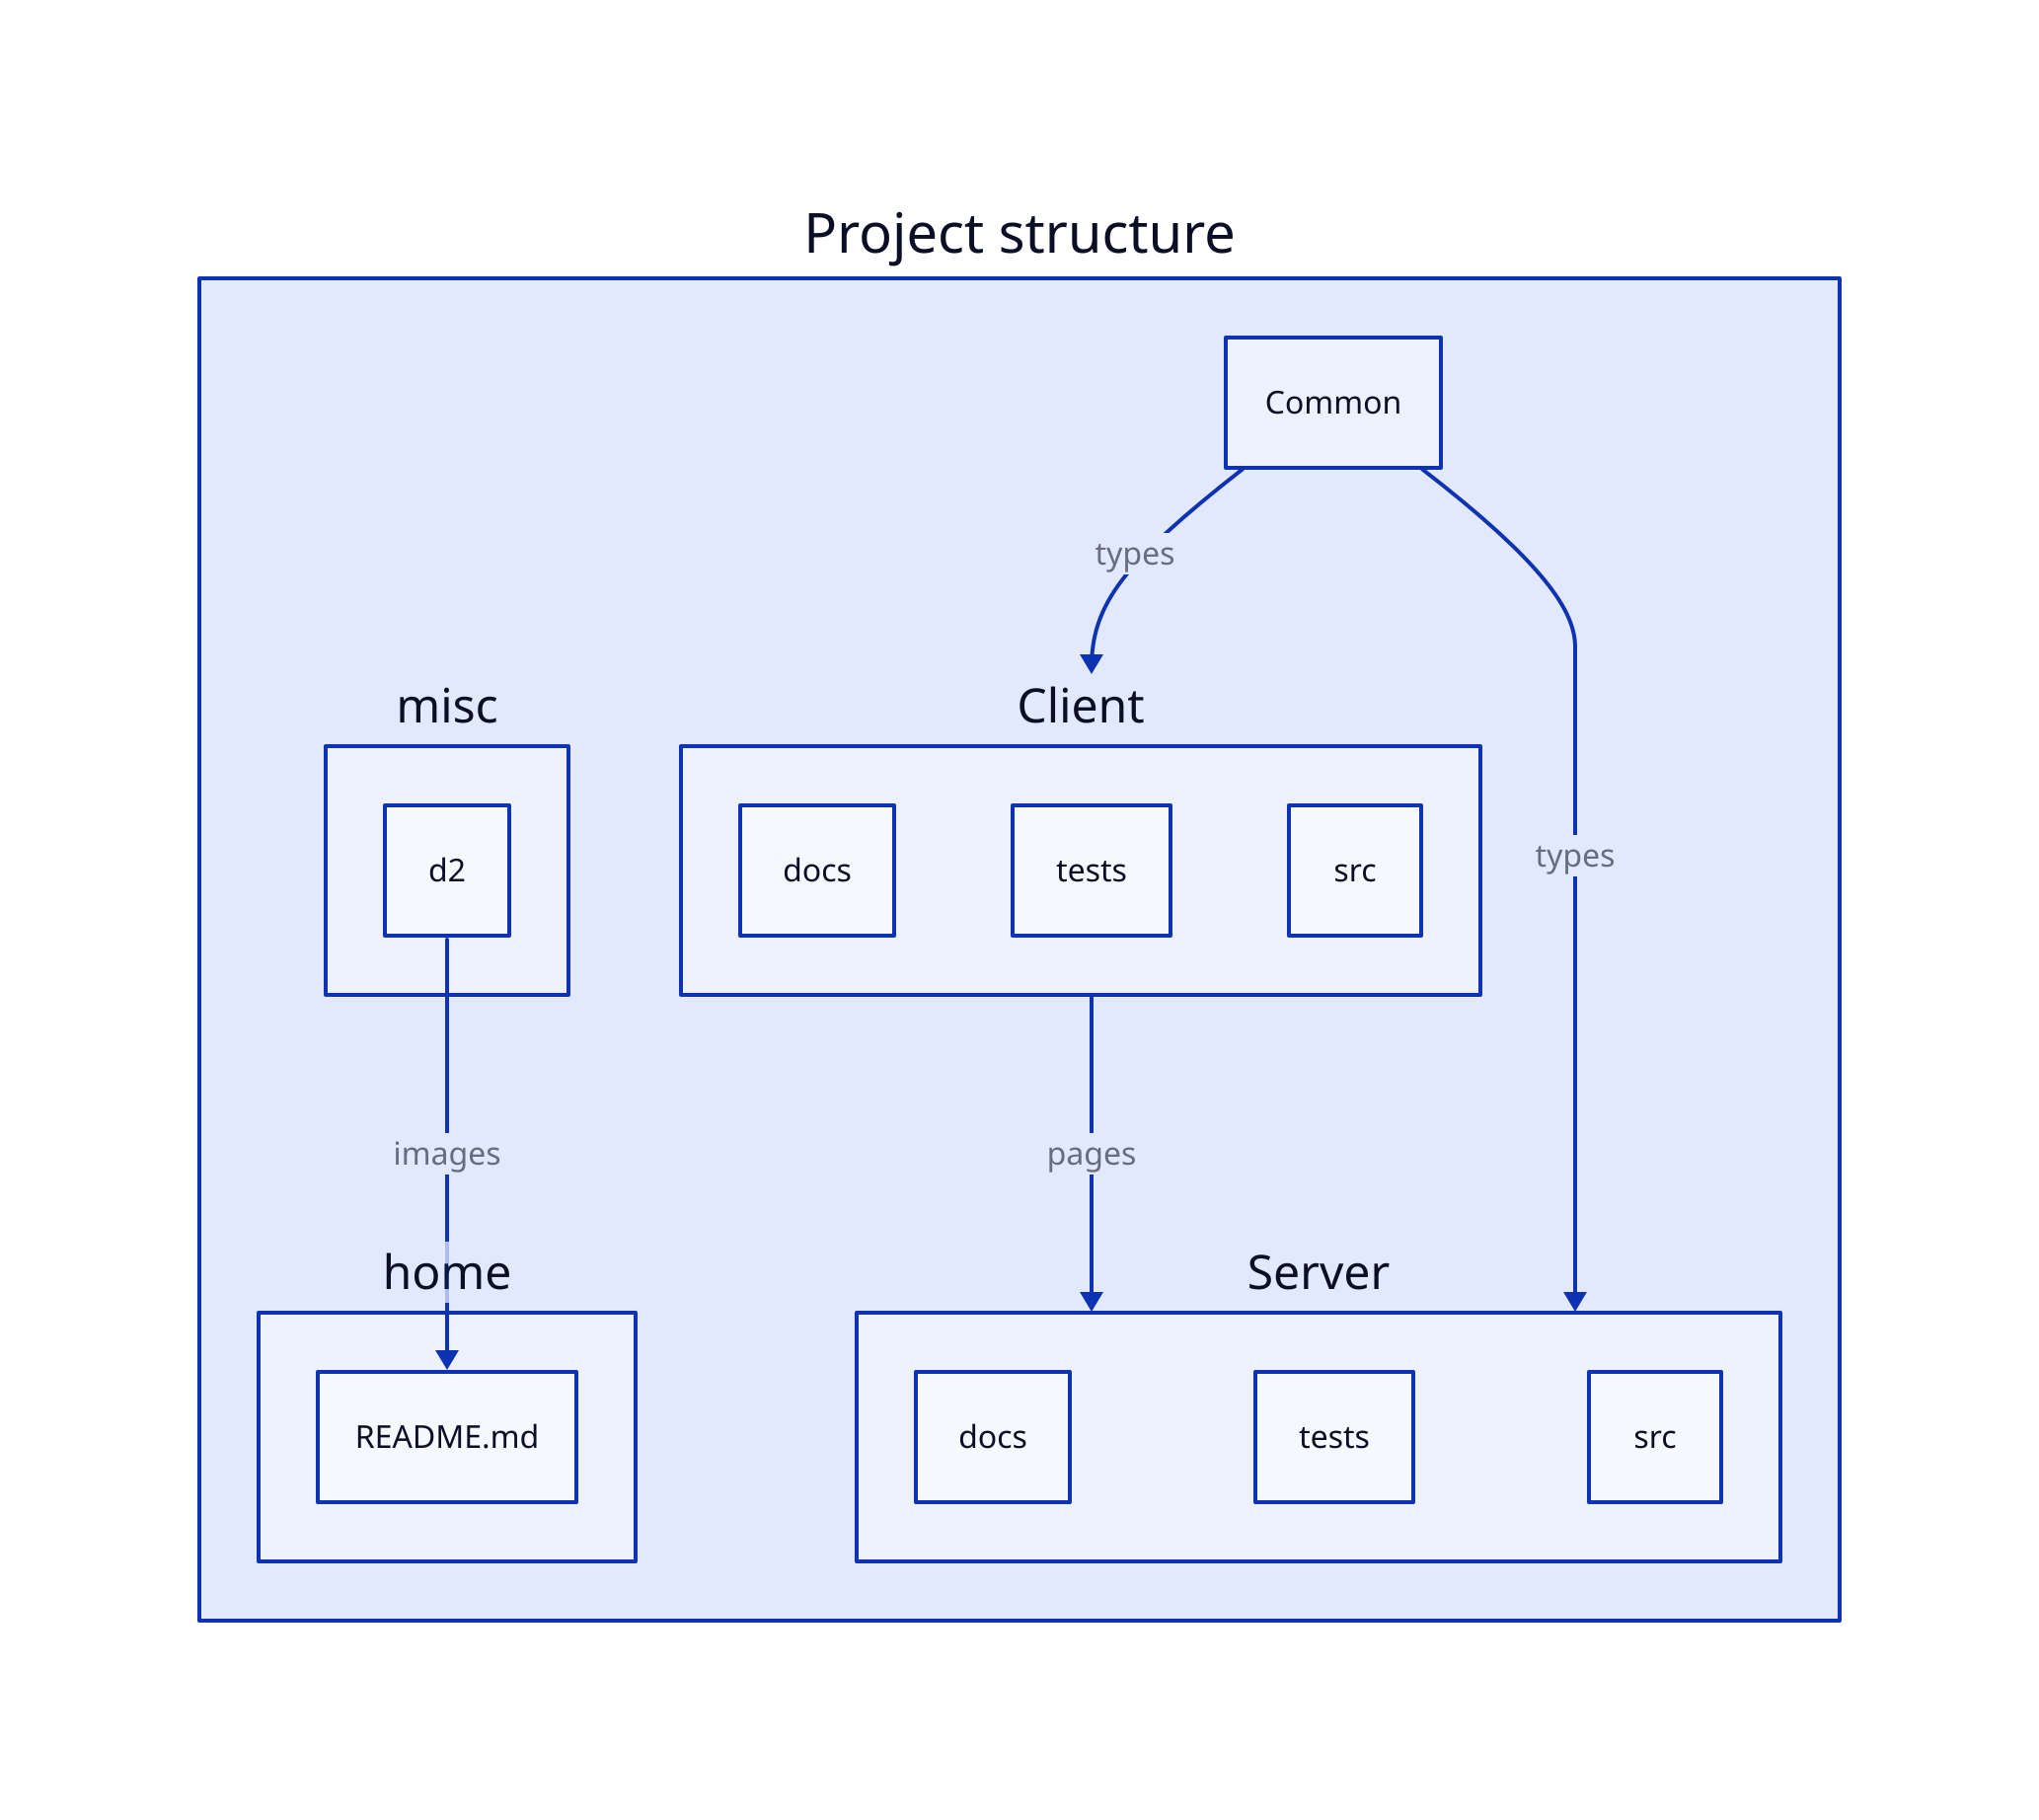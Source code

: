 Project structure: {
  misc: {
    d2
  }
  home: {
    "README.md"
  }
  misc.d2 -> home."README.md": images
  Client: {
    docs
    tests
    src
  }
  Server: {
    docs
    tests
    src
  }
  Client -> Server: pages
  Client <- Common -> Server: types
}
